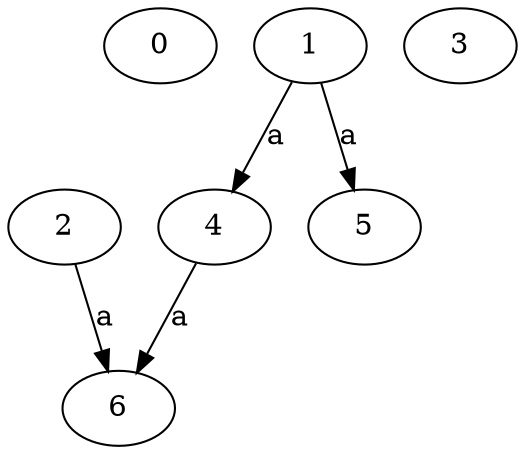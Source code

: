 strict digraph  {
0;
2;
3;
1;
4;
5;
6;
2 -> 6  [label=a];
1 -> 4  [label=a];
1 -> 5  [label=a];
4 -> 6  [label=a];
}
